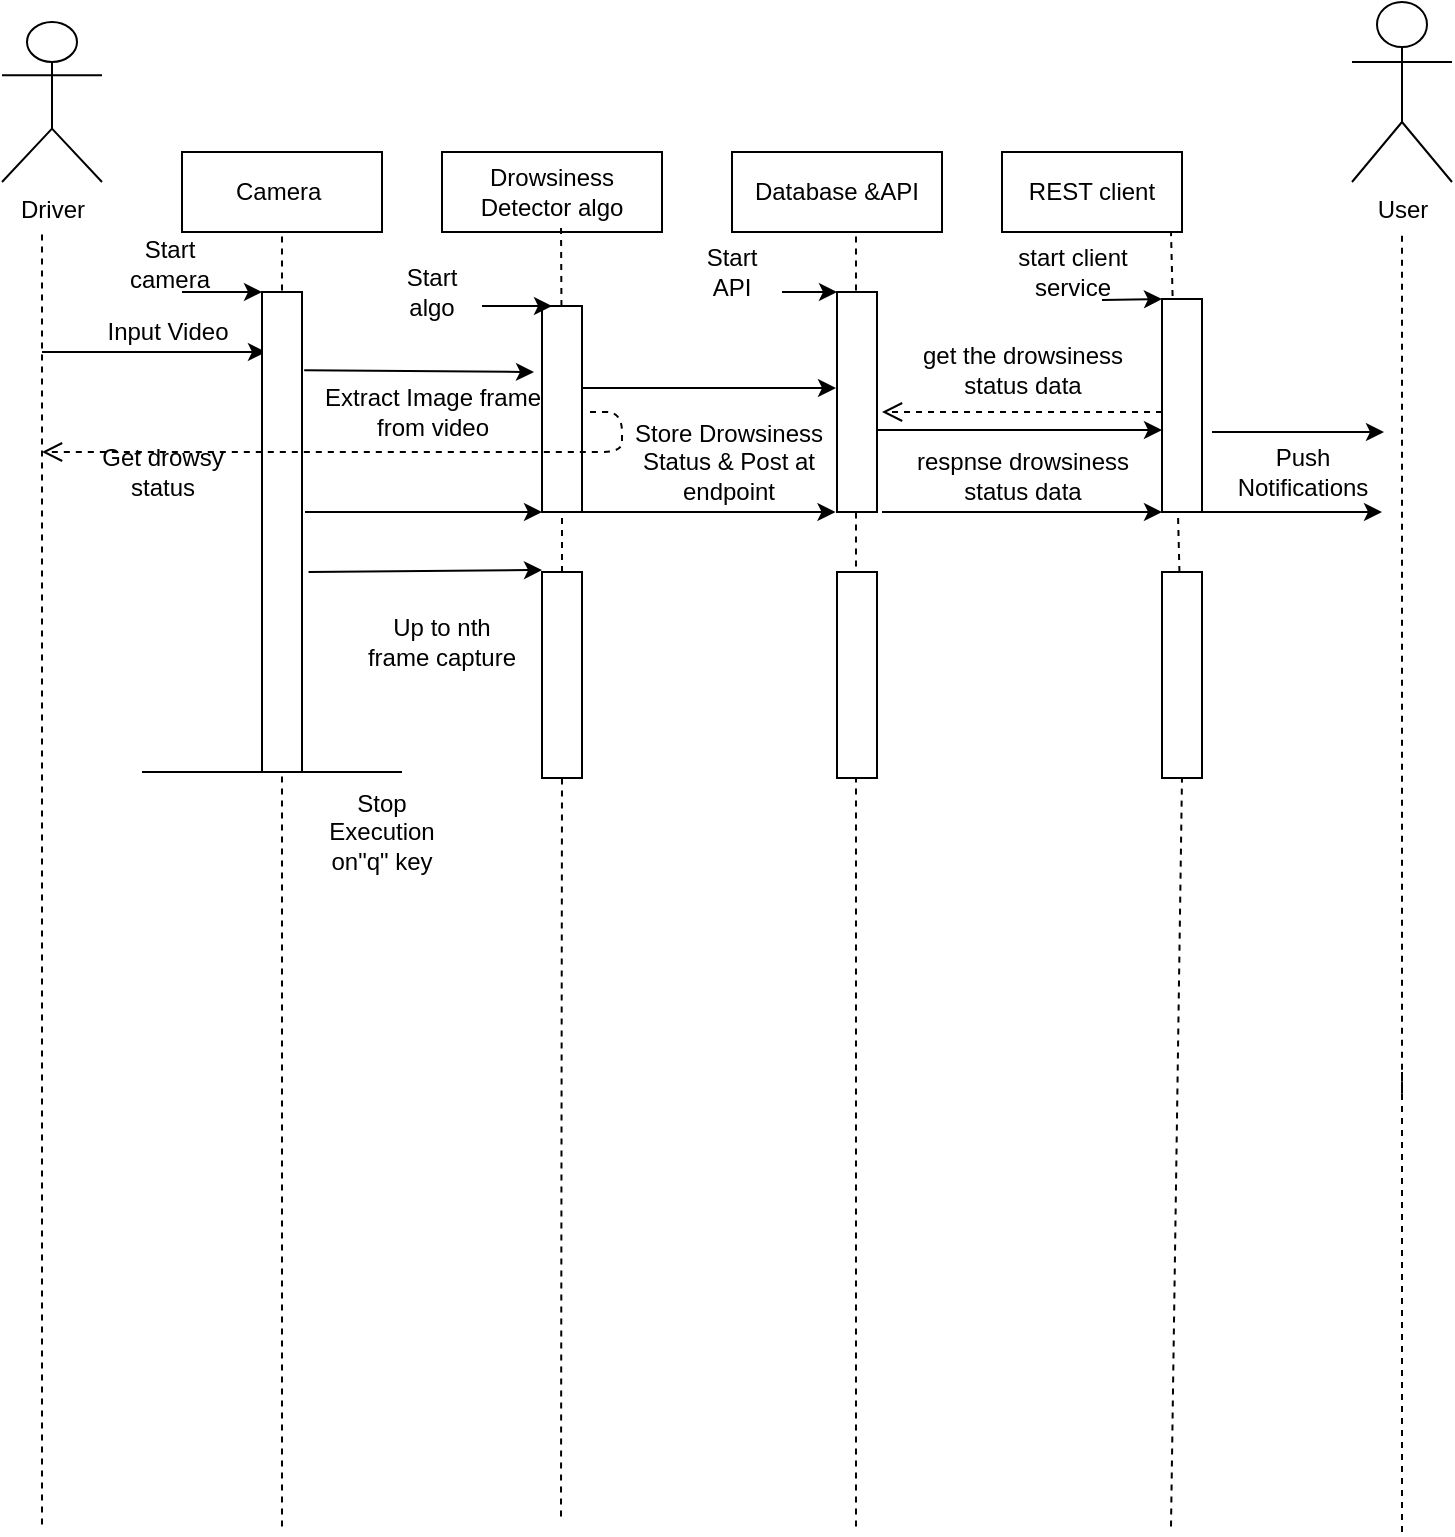 <mxfile version="14.1.8" type="github">
  <diagram id="JC-9Z7CD8RgevgUQQ2aY" name="Page-1">
    <mxGraphModel dx="744" dy="357" grid="1" gridSize="10" guides="1" tooltips="1" connect="1" arrows="1" fold="1" page="1" pageScale="1" pageWidth="850" pageHeight="1100" math="0" shadow="0">
      <root>
        <mxCell id="0" />
        <mxCell id="1" parent="0" />
        <mxCell id="dB0ah8erv6HTThukyKJ2-1" value="Camera&amp;nbsp;" style="rounded=0;whiteSpace=wrap;html=1;" vertex="1" parent="1">
          <mxGeometry x="150" y="100" width="100" height="40" as="geometry" />
        </mxCell>
        <mxCell id="dB0ah8erv6HTThukyKJ2-2" value="Drowsiness Detector algo" style="rounded=0;whiteSpace=wrap;html=1;" vertex="1" parent="1">
          <mxGeometry x="280" y="100" width="110" height="40" as="geometry" />
        </mxCell>
        <mxCell id="dB0ah8erv6HTThukyKJ2-3" value="Database &amp;amp;API" style="rounded=0;whiteSpace=wrap;html=1;" vertex="1" parent="1">
          <mxGeometry x="425" y="100" width="105" height="40" as="geometry" />
        </mxCell>
        <mxCell id="dB0ah8erv6HTThukyKJ2-4" value="REST client" style="rounded=0;whiteSpace=wrap;html=1;" vertex="1" parent="1">
          <mxGeometry x="560" y="100" width="90" height="40" as="geometry" />
        </mxCell>
        <mxCell id="dB0ah8erv6HTThukyKJ2-5" value="Driver" style="shape=umlActor;verticalLabelPosition=bottom;verticalAlign=top;html=1;outlineConnect=0;" vertex="1" parent="1">
          <mxGeometry x="60" y="35" width="50" height="80" as="geometry" />
        </mxCell>
        <mxCell id="dB0ah8erv6HTThukyKJ2-8" value="User" style="shape=umlActor;verticalLabelPosition=bottom;verticalAlign=top;html=1;outlineConnect=0;" vertex="1" parent="1">
          <mxGeometry x="735" y="25" width="50" height="90" as="geometry" />
        </mxCell>
        <mxCell id="dB0ah8erv6HTThukyKJ2-16" value="" style="endArrow=none;dashed=1;html=1;entryX=0.5;entryY=1;entryDx=0;entryDy=0;" edge="1" parent="1" target="dB0ah8erv6HTThukyKJ2-1">
          <mxGeometry width="50" height="50" relative="1" as="geometry">
            <mxPoint x="200" y="787.273" as="sourcePoint" />
            <mxPoint x="160" y="210" as="targetPoint" />
          </mxGeometry>
        </mxCell>
        <mxCell id="dB0ah8erv6HTThukyKJ2-17" value="" style="endArrow=none;dashed=1;html=1;entryX=0.5;entryY=1;entryDx=0;entryDy=0;" edge="1" parent="1">
          <mxGeometry width="50" height="50" relative="1" as="geometry">
            <mxPoint x="80" y="786.273" as="sourcePoint" />
            <mxPoint x="80" y="139" as="targetPoint" />
          </mxGeometry>
        </mxCell>
        <mxCell id="dB0ah8erv6HTThukyKJ2-19" value="" style="endArrow=none;dashed=1;html=1;entryX=0.5;entryY=1;entryDx=0;entryDy=0;" edge="1" parent="1" source="dB0ah8erv6HTThukyKJ2-26">
          <mxGeometry width="50" height="50" relative="1" as="geometry">
            <mxPoint x="339.5" y="782.273" as="sourcePoint" />
            <mxPoint x="339.5" y="135" as="targetPoint" />
          </mxGeometry>
        </mxCell>
        <mxCell id="dB0ah8erv6HTThukyKJ2-20" value="" style="endArrow=none;dashed=1;html=1;entryX=0.5;entryY=1;entryDx=0;entryDy=0;" edge="1" parent="1">
          <mxGeometry width="50" height="50" relative="1" as="geometry">
            <mxPoint x="487" y="787.273" as="sourcePoint" />
            <mxPoint x="487" y="140" as="targetPoint" />
          </mxGeometry>
        </mxCell>
        <mxCell id="dB0ah8erv6HTThukyKJ2-21" value="" style="endArrow=none;dashed=1;html=1;entryX=0.5;entryY=1;entryDx=0;entryDy=0;" edge="1" parent="1" source="dB0ah8erv6HTThukyKJ2-74">
          <mxGeometry width="50" height="50" relative="1" as="geometry">
            <mxPoint x="644.5" y="787.273" as="sourcePoint" />
            <mxPoint x="644.5" y="140" as="targetPoint" />
          </mxGeometry>
        </mxCell>
        <mxCell id="dB0ah8erv6HTThukyKJ2-22" value="Input Video" style="text;html=1;strokeColor=none;fillColor=none;align=center;verticalAlign=middle;whiteSpace=wrap;rounded=0;" vertex="1" parent="1">
          <mxGeometry x="108" y="180" width="70" height="20" as="geometry" />
        </mxCell>
        <mxCell id="dB0ah8erv6HTThukyKJ2-23" value="" style="endArrow=classic;html=1;" edge="1" parent="1">
          <mxGeometry width="50" height="50" relative="1" as="geometry">
            <mxPoint x="80" y="200" as="sourcePoint" />
            <mxPoint x="192" y="200" as="targetPoint" />
          </mxGeometry>
        </mxCell>
        <mxCell id="dB0ah8erv6HTThukyKJ2-24" value="" style="rounded=0;whiteSpace=wrap;html=1;" vertex="1" parent="1">
          <mxGeometry x="190" y="170" width="20" height="240" as="geometry" />
        </mxCell>
        <mxCell id="dB0ah8erv6HTThukyKJ2-26" value="" style="rounded=0;whiteSpace=wrap;html=1;" vertex="1" parent="1">
          <mxGeometry x="330" y="177" width="20" height="103" as="geometry" />
        </mxCell>
        <mxCell id="dB0ah8erv6HTThukyKJ2-28" value="" style="endArrow=none;dashed=1;html=1;entryX=0.5;entryY=1;entryDx=0;entryDy=0;" edge="1" parent="1" source="dB0ah8erv6HTThukyKJ2-71" target="dB0ah8erv6HTThukyKJ2-26">
          <mxGeometry width="50" height="50" relative="1" as="geometry">
            <mxPoint x="339.5" y="782.273" as="sourcePoint" />
            <mxPoint x="339.5" y="135" as="targetPoint" />
          </mxGeometry>
        </mxCell>
        <mxCell id="dB0ah8erv6HTThukyKJ2-29" value="Extract Image frame &lt;br&gt;from video" style="text;html=1;align=center;verticalAlign=middle;resizable=0;points=[];autosize=1;" vertex="1" parent="1">
          <mxGeometry x="215" y="215" width="120" height="30" as="geometry" />
        </mxCell>
        <mxCell id="dB0ah8erv6HTThukyKJ2-31" value="" style="rounded=0;whiteSpace=wrap;html=1;" vertex="1" parent="1">
          <mxGeometry x="477.5" y="170" width="20" height="110" as="geometry" />
        </mxCell>
        <mxCell id="dB0ah8erv6HTThukyKJ2-32" value="Store Drowsiness Status &amp;amp; Post at endpoint" style="text;html=1;strokeColor=none;fillColor=none;align=center;verticalAlign=middle;whiteSpace=wrap;rounded=0;" vertex="1" parent="1">
          <mxGeometry x="371" y="240" width="105" height="30" as="geometry" />
        </mxCell>
        <mxCell id="dB0ah8erv6HTThukyKJ2-34" value="" style="endArrow=classic;html=1;entryX=0.25;entryY=0;entryDx=0;entryDy=0;" edge="1" parent="1" target="dB0ah8erv6HTThukyKJ2-26">
          <mxGeometry width="50" height="50" relative="1" as="geometry">
            <mxPoint x="300" y="177" as="sourcePoint" />
            <mxPoint x="290" y="150" as="targetPoint" />
          </mxGeometry>
        </mxCell>
        <mxCell id="dB0ah8erv6HTThukyKJ2-35" value="Start algo" style="text;html=1;strokeColor=none;fillColor=none;align=center;verticalAlign=middle;whiteSpace=wrap;rounded=0;" vertex="1" parent="1">
          <mxGeometry x="255" y="160" width="40" height="20" as="geometry" />
        </mxCell>
        <mxCell id="dB0ah8erv6HTThukyKJ2-38" value="" style="endArrow=classic;html=1;entryX=0;entryY=0;entryDx=0;entryDy=0;" edge="1" parent="1" target="dB0ah8erv6HTThukyKJ2-24">
          <mxGeometry width="50" height="50" relative="1" as="geometry">
            <mxPoint x="150" y="170" as="sourcePoint" />
            <mxPoint x="150" y="140" as="targetPoint" />
          </mxGeometry>
        </mxCell>
        <mxCell id="dB0ah8erv6HTThukyKJ2-39" value="Start camera" style="text;html=1;strokeColor=none;fillColor=none;align=center;verticalAlign=middle;whiteSpace=wrap;rounded=0;" vertex="1" parent="1">
          <mxGeometry x="124" y="146" width="40" height="20" as="geometry" />
        </mxCell>
        <mxCell id="dB0ah8erv6HTThukyKJ2-43" value="" style="endArrow=classic;html=1;strokeColor=#000000;fontStyle=0;exitX=1.055;exitY=0.163;exitDx=0;exitDy=0;exitPerimeter=0;" edge="1" parent="1" source="dB0ah8erv6HTThukyKJ2-24">
          <mxGeometry width="50" height="50" relative="1" as="geometry">
            <mxPoint x="209" y="200" as="sourcePoint" />
            <mxPoint x="326" y="210" as="targetPoint" />
          </mxGeometry>
        </mxCell>
        <mxCell id="dB0ah8erv6HTThukyKJ2-44" value="" style="endArrow=classic;html=1;strokeColor=#000000;" edge="1" parent="1">
          <mxGeometry width="50" height="50" relative="1" as="geometry">
            <mxPoint x="350" y="218" as="sourcePoint" />
            <mxPoint x="477" y="218" as="targetPoint" />
          </mxGeometry>
        </mxCell>
        <mxCell id="dB0ah8erv6HTThukyKJ2-45" value="" style="endArrow=classic;html=1;entryX=0;entryY=0;entryDx=0;entryDy=0;" edge="1" parent="1" target="dB0ah8erv6HTThukyKJ2-31">
          <mxGeometry width="50" height="50" relative="1" as="geometry">
            <mxPoint x="450" y="170" as="sourcePoint" />
            <mxPoint x="480" y="180" as="targetPoint" />
          </mxGeometry>
        </mxCell>
        <mxCell id="dB0ah8erv6HTThukyKJ2-46" value="Start API" style="text;html=1;strokeColor=none;fillColor=none;align=center;verticalAlign=middle;whiteSpace=wrap;rounded=0;" vertex="1" parent="1">
          <mxGeometry x="405" y="150" width="40" height="20" as="geometry" />
        </mxCell>
        <mxCell id="dB0ah8erv6HTThukyKJ2-48" value="" style="html=1;verticalAlign=bottom;endArrow=open;dashed=1;endSize=8;strokeColor=#000000;" edge="1" parent="1">
          <mxGeometry relative="1" as="geometry">
            <mxPoint x="640" y="230" as="sourcePoint" />
            <mxPoint x="500" y="230" as="targetPoint" />
          </mxGeometry>
        </mxCell>
        <mxCell id="dB0ah8erv6HTThukyKJ2-49" value="&amp;nbsp;&lt;br&gt;get the drowsiness &lt;br&gt;status data" style="text;html=1;align=center;verticalAlign=middle;resizable=0;points=[];autosize=1;" vertex="1" parent="1">
          <mxGeometry x="510" y="177" width="120" height="50" as="geometry" />
        </mxCell>
        <mxCell id="dB0ah8erv6HTThukyKJ2-50" value="" style="endArrow=classic;html=1;strokeColor=#000000;exitX=1;exitY=0.25;exitDx=0;exitDy=0;" edge="1" parent="1">
          <mxGeometry width="50" height="50" relative="1" as="geometry">
            <mxPoint x="497.5" y="239" as="sourcePoint" />
            <mxPoint x="640" y="239" as="targetPoint" />
          </mxGeometry>
        </mxCell>
        <mxCell id="dB0ah8erv6HTThukyKJ2-51" value="&amp;nbsp;&lt;br&gt;respnse drowsiness &lt;br&gt;status data" style="text;html=1;align=center;verticalAlign=middle;resizable=0;points=[];autosize=1;" vertex="1" parent="1">
          <mxGeometry x="510" y="230" width="120" height="50" as="geometry" />
        </mxCell>
        <mxCell id="dB0ah8erv6HTThukyKJ2-53" value="" style="rounded=0;whiteSpace=wrap;html=1;" vertex="1" parent="1">
          <mxGeometry x="640" y="173.5" width="20" height="106.5" as="geometry" />
        </mxCell>
        <mxCell id="dB0ah8erv6HTThukyKJ2-54" value="" style="endArrow=classic;html=1;entryX=0;entryY=0;entryDx=0;entryDy=0;" edge="1" parent="1" target="dB0ah8erv6HTThukyKJ2-53">
          <mxGeometry width="50" height="50" relative="1" as="geometry">
            <mxPoint x="610" y="174" as="sourcePoint" />
            <mxPoint x="487.5" y="180" as="targetPoint" />
          </mxGeometry>
        </mxCell>
        <mxCell id="dB0ah8erv6HTThukyKJ2-55" value="start client &lt;br&gt;service" style="text;html=1;align=center;verticalAlign=middle;resizable=0;points=[];autosize=1;" vertex="1" parent="1">
          <mxGeometry x="560" y="145" width="70" height="30" as="geometry" />
        </mxCell>
        <mxCell id="dB0ah8erv6HTThukyKJ2-57" value="" style="endArrow=none;dashed=1;html=1;" edge="1" parent="1">
          <mxGeometry width="50" height="50" relative="1" as="geometry">
            <mxPoint x="760" y="570.909" as="sourcePoint" />
            <mxPoint x="760" y="140" as="targetPoint" />
          </mxGeometry>
        </mxCell>
        <mxCell id="dB0ah8erv6HTThukyKJ2-61" value="" style="endArrow=none;dashed=1;html=1;entryX=0.5;entryY=1;entryDx=0;entryDy=0;" edge="1" parent="1">
          <mxGeometry width="50" height="50" relative="1" as="geometry">
            <mxPoint x="760" y="790" as="sourcePoint" />
            <mxPoint x="760" y="560" as="targetPoint" />
          </mxGeometry>
        </mxCell>
        <mxCell id="dB0ah8erv6HTThukyKJ2-62" value="" style="endArrow=classic;html=1;strokeColor=#000000;" edge="1" parent="1">
          <mxGeometry width="50" height="50" relative="1" as="geometry">
            <mxPoint x="665" y="240" as="sourcePoint" />
            <mxPoint x="751" y="240" as="targetPoint" />
          </mxGeometry>
        </mxCell>
        <mxCell id="dB0ah8erv6HTThukyKJ2-63" value="Push &lt;br&gt;Notifications" style="text;html=1;align=center;verticalAlign=middle;resizable=0;points=[];autosize=1;" vertex="1" parent="1">
          <mxGeometry x="670" y="245" width="80" height="30" as="geometry" />
        </mxCell>
        <mxCell id="dB0ah8erv6HTThukyKJ2-65" value="" style="endArrow=classic;html=1;strokeColor=#000000;" edge="1" parent="1">
          <mxGeometry width="50" height="50" relative="1" as="geometry">
            <mxPoint x="211.5" y="280" as="sourcePoint" />
            <mxPoint x="330" y="280" as="targetPoint" />
          </mxGeometry>
        </mxCell>
        <mxCell id="dB0ah8erv6HTThukyKJ2-66" value="" style="endArrow=classic;html=1;strokeColor=#000000;exitX=1;exitY=1;exitDx=0;exitDy=0;" edge="1" parent="1" source="dB0ah8erv6HTThukyKJ2-26">
          <mxGeometry width="50" height="50" relative="1" as="geometry">
            <mxPoint x="358.25" y="280" as="sourcePoint" />
            <mxPoint x="476.75" y="280" as="targetPoint" />
          </mxGeometry>
        </mxCell>
        <mxCell id="dB0ah8erv6HTThukyKJ2-67" value="" style="endArrow=classic;html=1;strokeColor=#000000;" edge="1" parent="1">
          <mxGeometry width="50" height="50" relative="1" as="geometry">
            <mxPoint x="500" y="280" as="sourcePoint" />
            <mxPoint x="640" y="280" as="targetPoint" />
          </mxGeometry>
        </mxCell>
        <mxCell id="dB0ah8erv6HTThukyKJ2-68" value="" style="endArrow=classic;html=1;strokeColor=#000000;exitX=1;exitY=1;exitDx=0;exitDy=0;" edge="1" parent="1" source="dB0ah8erv6HTThukyKJ2-53">
          <mxGeometry width="50" height="50" relative="1" as="geometry">
            <mxPoint x="610" y="280" as="sourcePoint" />
            <mxPoint x="750" y="280" as="targetPoint" />
          </mxGeometry>
        </mxCell>
        <mxCell id="dB0ah8erv6HTThukyKJ2-70" value="" style="html=1;verticalAlign=bottom;endArrow=open;dashed=1;endSize=8;strokeColor=#000000;" edge="1" parent="1">
          <mxGeometry relative="1" as="geometry">
            <mxPoint x="354" y="230" as="sourcePoint" />
            <mxPoint x="80" y="250" as="targetPoint" />
            <Array as="points">
              <mxPoint x="370" y="230" />
              <mxPoint x="370" y="250" />
            </Array>
          </mxGeometry>
        </mxCell>
        <mxCell id="dB0ah8erv6HTThukyKJ2-71" value="" style="rounded=0;whiteSpace=wrap;html=1;" vertex="1" parent="1">
          <mxGeometry x="330" y="310" width="20" height="103" as="geometry" />
        </mxCell>
        <mxCell id="dB0ah8erv6HTThukyKJ2-72" value="" style="endArrow=none;dashed=1;html=1;entryX=0.5;entryY=1;entryDx=0;entryDy=0;" edge="1" parent="1" target="dB0ah8erv6HTThukyKJ2-71">
          <mxGeometry width="50" height="50" relative="1" as="geometry">
            <mxPoint x="339.5" y="782.273" as="sourcePoint" />
            <mxPoint x="340" y="280" as="targetPoint" />
          </mxGeometry>
        </mxCell>
        <mxCell id="dB0ah8erv6HTThukyKJ2-73" value="" style="rounded=0;whiteSpace=wrap;html=1;" vertex="1" parent="1">
          <mxGeometry x="477.5" y="310" width="20" height="103" as="geometry" />
        </mxCell>
        <mxCell id="dB0ah8erv6HTThukyKJ2-74" value="" style="rounded=0;whiteSpace=wrap;html=1;" vertex="1" parent="1">
          <mxGeometry x="640" y="310" width="20" height="103" as="geometry" />
        </mxCell>
        <mxCell id="dB0ah8erv6HTThukyKJ2-75" value="" style="endArrow=none;dashed=1;html=1;entryX=0.5;entryY=1;entryDx=0;entryDy=0;" edge="1" parent="1" target="dB0ah8erv6HTThukyKJ2-74">
          <mxGeometry width="50" height="50" relative="1" as="geometry">
            <mxPoint x="644.5" y="787.273" as="sourcePoint" />
            <mxPoint x="644.5" y="140" as="targetPoint" />
          </mxGeometry>
        </mxCell>
        <mxCell id="dB0ah8erv6HTThukyKJ2-79" value="Up to nth frame capture" style="text;html=1;strokeColor=none;fillColor=none;align=center;verticalAlign=middle;whiteSpace=wrap;rounded=0;" vertex="1" parent="1">
          <mxGeometry x="240" y="340" width="80" height="10" as="geometry" />
        </mxCell>
        <mxCell id="dB0ah8erv6HTThukyKJ2-82" value="" style="endArrow=classic;html=1;strokeColor=#000000;exitX=0.964;exitY=0.105;exitDx=0;exitDy=0;exitPerimeter=0;" edge="1" parent="1">
          <mxGeometry width="50" height="50" relative="1" as="geometry">
            <mxPoint x="213.28" y="309.95" as="sourcePoint" />
            <mxPoint x="330" y="309" as="targetPoint" />
          </mxGeometry>
        </mxCell>
        <mxCell id="dB0ah8erv6HTThukyKJ2-83" value="" style="endArrow=none;html=1;strokeColor=#000000;" edge="1" parent="1">
          <mxGeometry width="50" height="50" relative="1" as="geometry">
            <mxPoint x="130" y="410" as="sourcePoint" />
            <mxPoint x="260" y="410" as="targetPoint" />
            <Array as="points" />
          </mxGeometry>
        </mxCell>
        <mxCell id="dB0ah8erv6HTThukyKJ2-84" value="Stop Execution on&quot;q&quot; key" style="text;html=1;strokeColor=none;fillColor=none;align=center;verticalAlign=middle;whiteSpace=wrap;rounded=0;" vertex="1" parent="1">
          <mxGeometry x="230" y="430" width="40" height="20" as="geometry" />
        </mxCell>
        <mxCell id="dB0ah8erv6HTThukyKJ2-90" value="Get drowsy &lt;br&gt;status" style="text;html=1;align=center;verticalAlign=middle;resizable=0;points=[];autosize=1;" vertex="1" parent="1">
          <mxGeometry x="100" y="245" width="80" height="30" as="geometry" />
        </mxCell>
      </root>
    </mxGraphModel>
  </diagram>
</mxfile>
